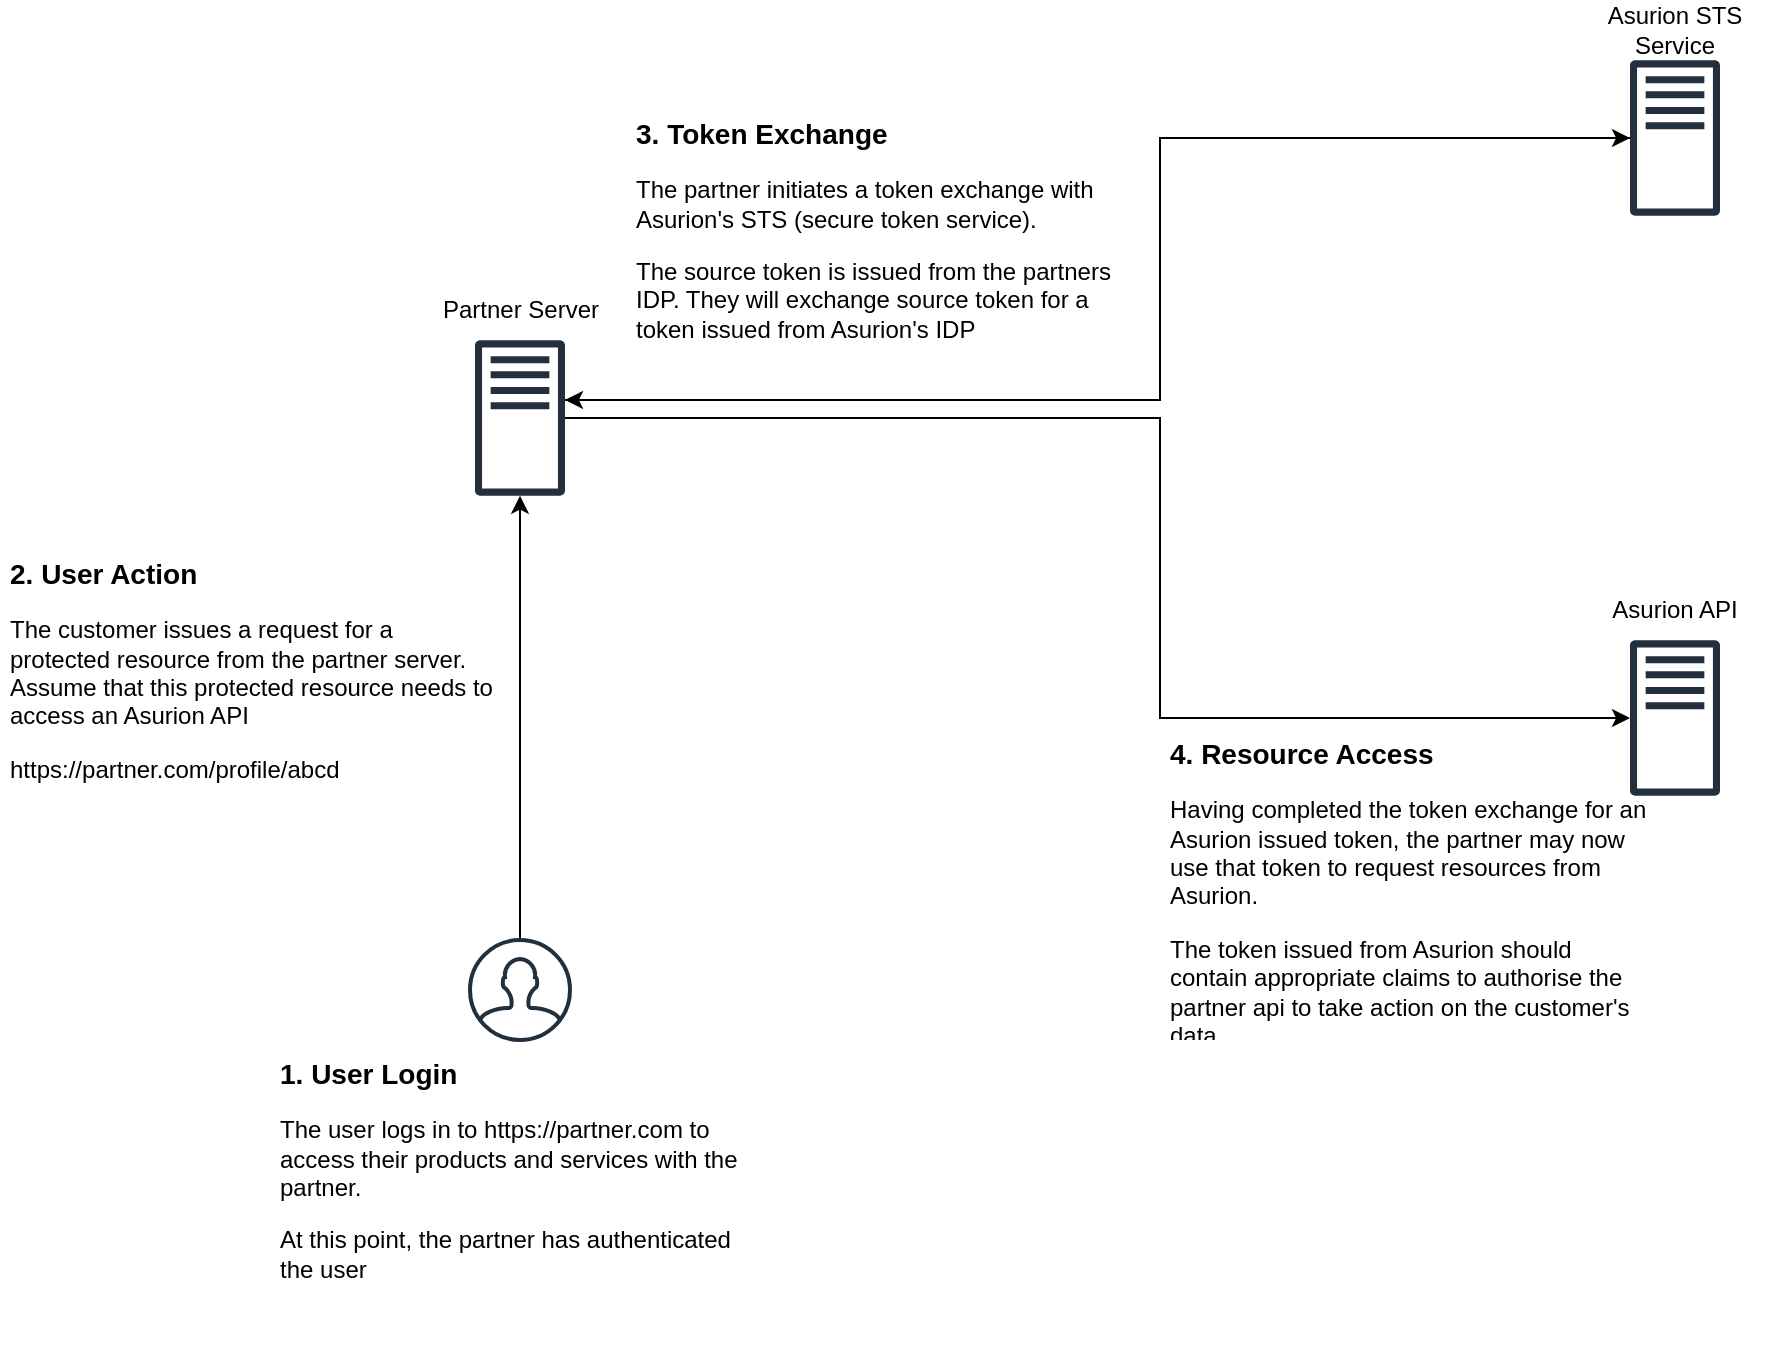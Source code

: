 <mxfile version="20.8.17" type="github"><diagram name="Page-1" id="lfjGw2QSKoahzQHJjtkM"><mxGraphModel dx="2420" dy="1005" grid="1" gridSize="10" guides="1" tooltips="1" connect="1" arrows="1" fold="1" page="1" pageScale="1" pageWidth="850" pageHeight="1100" math="0" shadow="0"><root><mxCell id="0"/><mxCell id="1" parent="0"/><mxCell id="C-_Kqk28YXPcuWTFdB5P-1" style="edgeStyle=orthogonalEdgeStyle;rounded=0;orthogonalLoop=1;jettySize=auto;html=1;" edge="1" parent="1" source="C-_Kqk28YXPcuWTFdB5P-2" target="C-_Kqk28YXPcuWTFdB5P-5"><mxGeometry relative="1" as="geometry"><mxPoint x="215" y="310" as="targetPoint"/><Array as="points"/></mxGeometry></mxCell><mxCell id="C-_Kqk28YXPcuWTFdB5P-2" value="" style="html=1;verticalLabelPosition=bottom;align=center;labelBackgroundColor=#ffffff;verticalAlign=top;strokeWidth=2;strokeColor=#232F3D;shadow=0;dashed=0;shape=mxgraph.ios7.icons.user;" vertex="1" parent="1"><mxGeometry x="115" y="520" width="50" height="50" as="geometry"/></mxCell><mxCell id="C-_Kqk28YXPcuWTFdB5P-3" style="edgeStyle=orthogonalEdgeStyle;rounded=0;orthogonalLoop=1;jettySize=auto;html=1;" edge="1" parent="1" source="C-_Kqk28YXPcuWTFdB5P-5" target="C-_Kqk28YXPcuWTFdB5P-8"><mxGeometry relative="1" as="geometry"><Array as="points"><mxPoint x="460" y="250"/><mxPoint x="460" y="119"/></Array></mxGeometry></mxCell><mxCell id="C-_Kqk28YXPcuWTFdB5P-4" style="edgeStyle=orthogonalEdgeStyle;rounded=0;orthogonalLoop=1;jettySize=auto;html=1;fontSize=12;" edge="1" parent="1" source="C-_Kqk28YXPcuWTFdB5P-5" target="C-_Kqk28YXPcuWTFdB5P-11"><mxGeometry relative="1" as="geometry"><Array as="points"><mxPoint x="460" y="259"/><mxPoint x="460" y="409"/></Array></mxGeometry></mxCell><mxCell id="C-_Kqk28YXPcuWTFdB5P-5" value="" style="sketch=0;outlineConnect=0;fontColor=#232F3E;gradientColor=none;fillColor=#232F3D;strokeColor=none;dashed=0;verticalLabelPosition=bottom;verticalAlign=top;align=center;html=1;fontSize=12;fontStyle=0;aspect=fixed;pointerEvents=1;shape=mxgraph.aws4.traditional_server;" vertex="1" parent="1"><mxGeometry x="117.5" y="220" width="45" height="78" as="geometry"/></mxCell><mxCell id="C-_Kqk28YXPcuWTFdB5P-6" value="Partner Server" style="text;html=1;strokeColor=none;fillColor=none;align=center;verticalAlign=middle;whiteSpace=wrap;rounded=0;" vertex="1" parent="1"><mxGeometry x="92.5" y="190" width="95" height="30" as="geometry"/></mxCell><mxCell id="C-_Kqk28YXPcuWTFdB5P-7" style="edgeStyle=orthogonalEdgeStyle;rounded=0;orthogonalLoop=1;jettySize=auto;html=1;fontSize=12;" edge="1" parent="1" source="C-_Kqk28YXPcuWTFdB5P-8" target="C-_Kqk28YXPcuWTFdB5P-5"><mxGeometry relative="1" as="geometry"><Array as="points"><mxPoint x="460" y="119"/><mxPoint x="460" y="250"/></Array></mxGeometry></mxCell><mxCell id="C-_Kqk28YXPcuWTFdB5P-8" value="" style="sketch=0;outlineConnect=0;fontColor=#232F3E;gradientColor=none;fillColor=#232F3D;strokeColor=none;dashed=0;verticalLabelPosition=bottom;verticalAlign=top;align=center;html=1;fontSize=12;fontStyle=0;aspect=fixed;pointerEvents=1;shape=mxgraph.aws4.traditional_server;" vertex="1" parent="1"><mxGeometry x="695" y="80" width="45" height="78" as="geometry"/></mxCell><mxCell id="C-_Kqk28YXPcuWTFdB5P-9" value="Asurion STS Service" style="text;html=1;strokeColor=none;fillColor=none;align=center;verticalAlign=middle;whiteSpace=wrap;rounded=0;" vertex="1" parent="1"><mxGeometry x="670" y="50" width="95" height="30" as="geometry"/></mxCell><mxCell id="C-_Kqk28YXPcuWTFdB5P-10" value="&lt;h1 style=&quot;font-size: 14px;&quot;&gt;&lt;font style=&quot;font-size: 14px;&quot;&gt;3. Token Exchange&lt;/font&gt;&lt;/h1&gt;&lt;p style=&quot;&quot;&gt;&lt;font style=&quot;font-size: 12px;&quot;&gt;The partner initiates a token exchange with Asurion's STS (secure token service).&amp;nbsp;&lt;/font&gt;&lt;/p&gt;&lt;p style=&quot;&quot;&gt;&lt;font style=&quot;font-size: 12px;&quot;&gt;The source token is issued from the partners IDP. They will exchange source token for a token issued from Asurion's IDP&lt;/font&gt;&lt;/p&gt;&lt;p&gt;&lt;br&gt;&lt;/p&gt;" style="text;html=1;strokeColor=none;fillColor=none;spacing=5;spacingTop=-20;whiteSpace=wrap;overflow=hidden;rounded=0;" vertex="1" parent="1"><mxGeometry x="192.5" y="110" width="250" height="150" as="geometry"/></mxCell><mxCell id="C-_Kqk28YXPcuWTFdB5P-11" value="" style="sketch=0;outlineConnect=0;fontColor=#232F3E;gradientColor=none;fillColor=#232F3D;strokeColor=none;dashed=0;verticalLabelPosition=bottom;verticalAlign=top;align=center;html=1;fontSize=12;fontStyle=0;aspect=fixed;pointerEvents=1;shape=mxgraph.aws4.traditional_server;" vertex="1" parent="1"><mxGeometry x="695" y="370" width="45" height="78" as="geometry"/></mxCell><mxCell id="C-_Kqk28YXPcuWTFdB5P-12" value="Asurion API" style="text;html=1;strokeColor=none;fillColor=none;align=center;verticalAlign=middle;whiteSpace=wrap;rounded=0;" vertex="1" parent="1"><mxGeometry x="670" y="340" width="95" height="30" as="geometry"/></mxCell><mxCell id="C-_Kqk28YXPcuWTFdB5P-13" value="&lt;h1 style=&quot;font-size: 14px;&quot;&gt;&lt;font style=&quot;font-size: 14px;&quot;&gt;2. User Action&lt;/font&gt;&lt;/h1&gt;&lt;p style=&quot;&quot;&gt;&lt;span style=&quot;background-color: initial;&quot;&gt;The customer issues a request for a protected resource from the partner server. Assume that this protected resource needs to access an Asurion API&lt;/span&gt;&lt;/p&gt;&lt;p style=&quot;&quot;&gt;https://partner.com/profile/abcd&lt;/p&gt;" style="text;html=1;strokeColor=none;fillColor=none;spacing=5;spacingTop=-20;whiteSpace=wrap;overflow=hidden;rounded=0;" vertex="1" parent="1"><mxGeometry x="-120" y="330" width="250" height="150" as="geometry"/></mxCell><mxCell id="C-_Kqk28YXPcuWTFdB5P-14" value="&lt;h1 style=&quot;font-size: 14px;&quot;&gt;&lt;font style=&quot;font-size: 14px;&quot;&gt;1. User Login&lt;/font&gt;&lt;/h1&gt;&lt;p style=&quot;&quot;&gt;&lt;span style=&quot;background-color: initial;&quot;&gt;The user logs in to https://partner.com to access their products and services with the partner.&amp;nbsp;&lt;/span&gt;&lt;br&gt;&lt;/p&gt;&lt;p style=&quot;&quot;&gt;At this point, the partner has authenticated the user&lt;/p&gt;" style="text;html=1;strokeColor=none;fillColor=none;spacing=5;spacingTop=-20;whiteSpace=wrap;overflow=hidden;rounded=0;" vertex="1" parent="1"><mxGeometry x="15" y="580" width="250" height="150" as="geometry"/></mxCell><mxCell id="C-_Kqk28YXPcuWTFdB5P-15" value="&lt;h1 style=&quot;font-size: 14px;&quot;&gt;&lt;font style=&quot;font-size: 14px;&quot;&gt;4. Resource Access&lt;/font&gt;&lt;/h1&gt;&lt;p style=&quot;&quot;&gt;Having completed the token exchange for an Asurion issued token, the partner may now use that token to request resources from Asurion.&amp;nbsp;&lt;/p&gt;&lt;p style=&quot;&quot;&gt;The token issued from Asurion should contain appropriate claims to authorise the partner api to take action on the customer's data&lt;/p&gt;" style="text;html=1;strokeColor=none;fillColor=none;spacing=5;spacingTop=-20;whiteSpace=wrap;overflow=hidden;rounded=0;" vertex="1" parent="1"><mxGeometry x="460" y="420" width="250" height="150" as="geometry"/></mxCell></root></mxGraphModel></diagram></mxfile>
